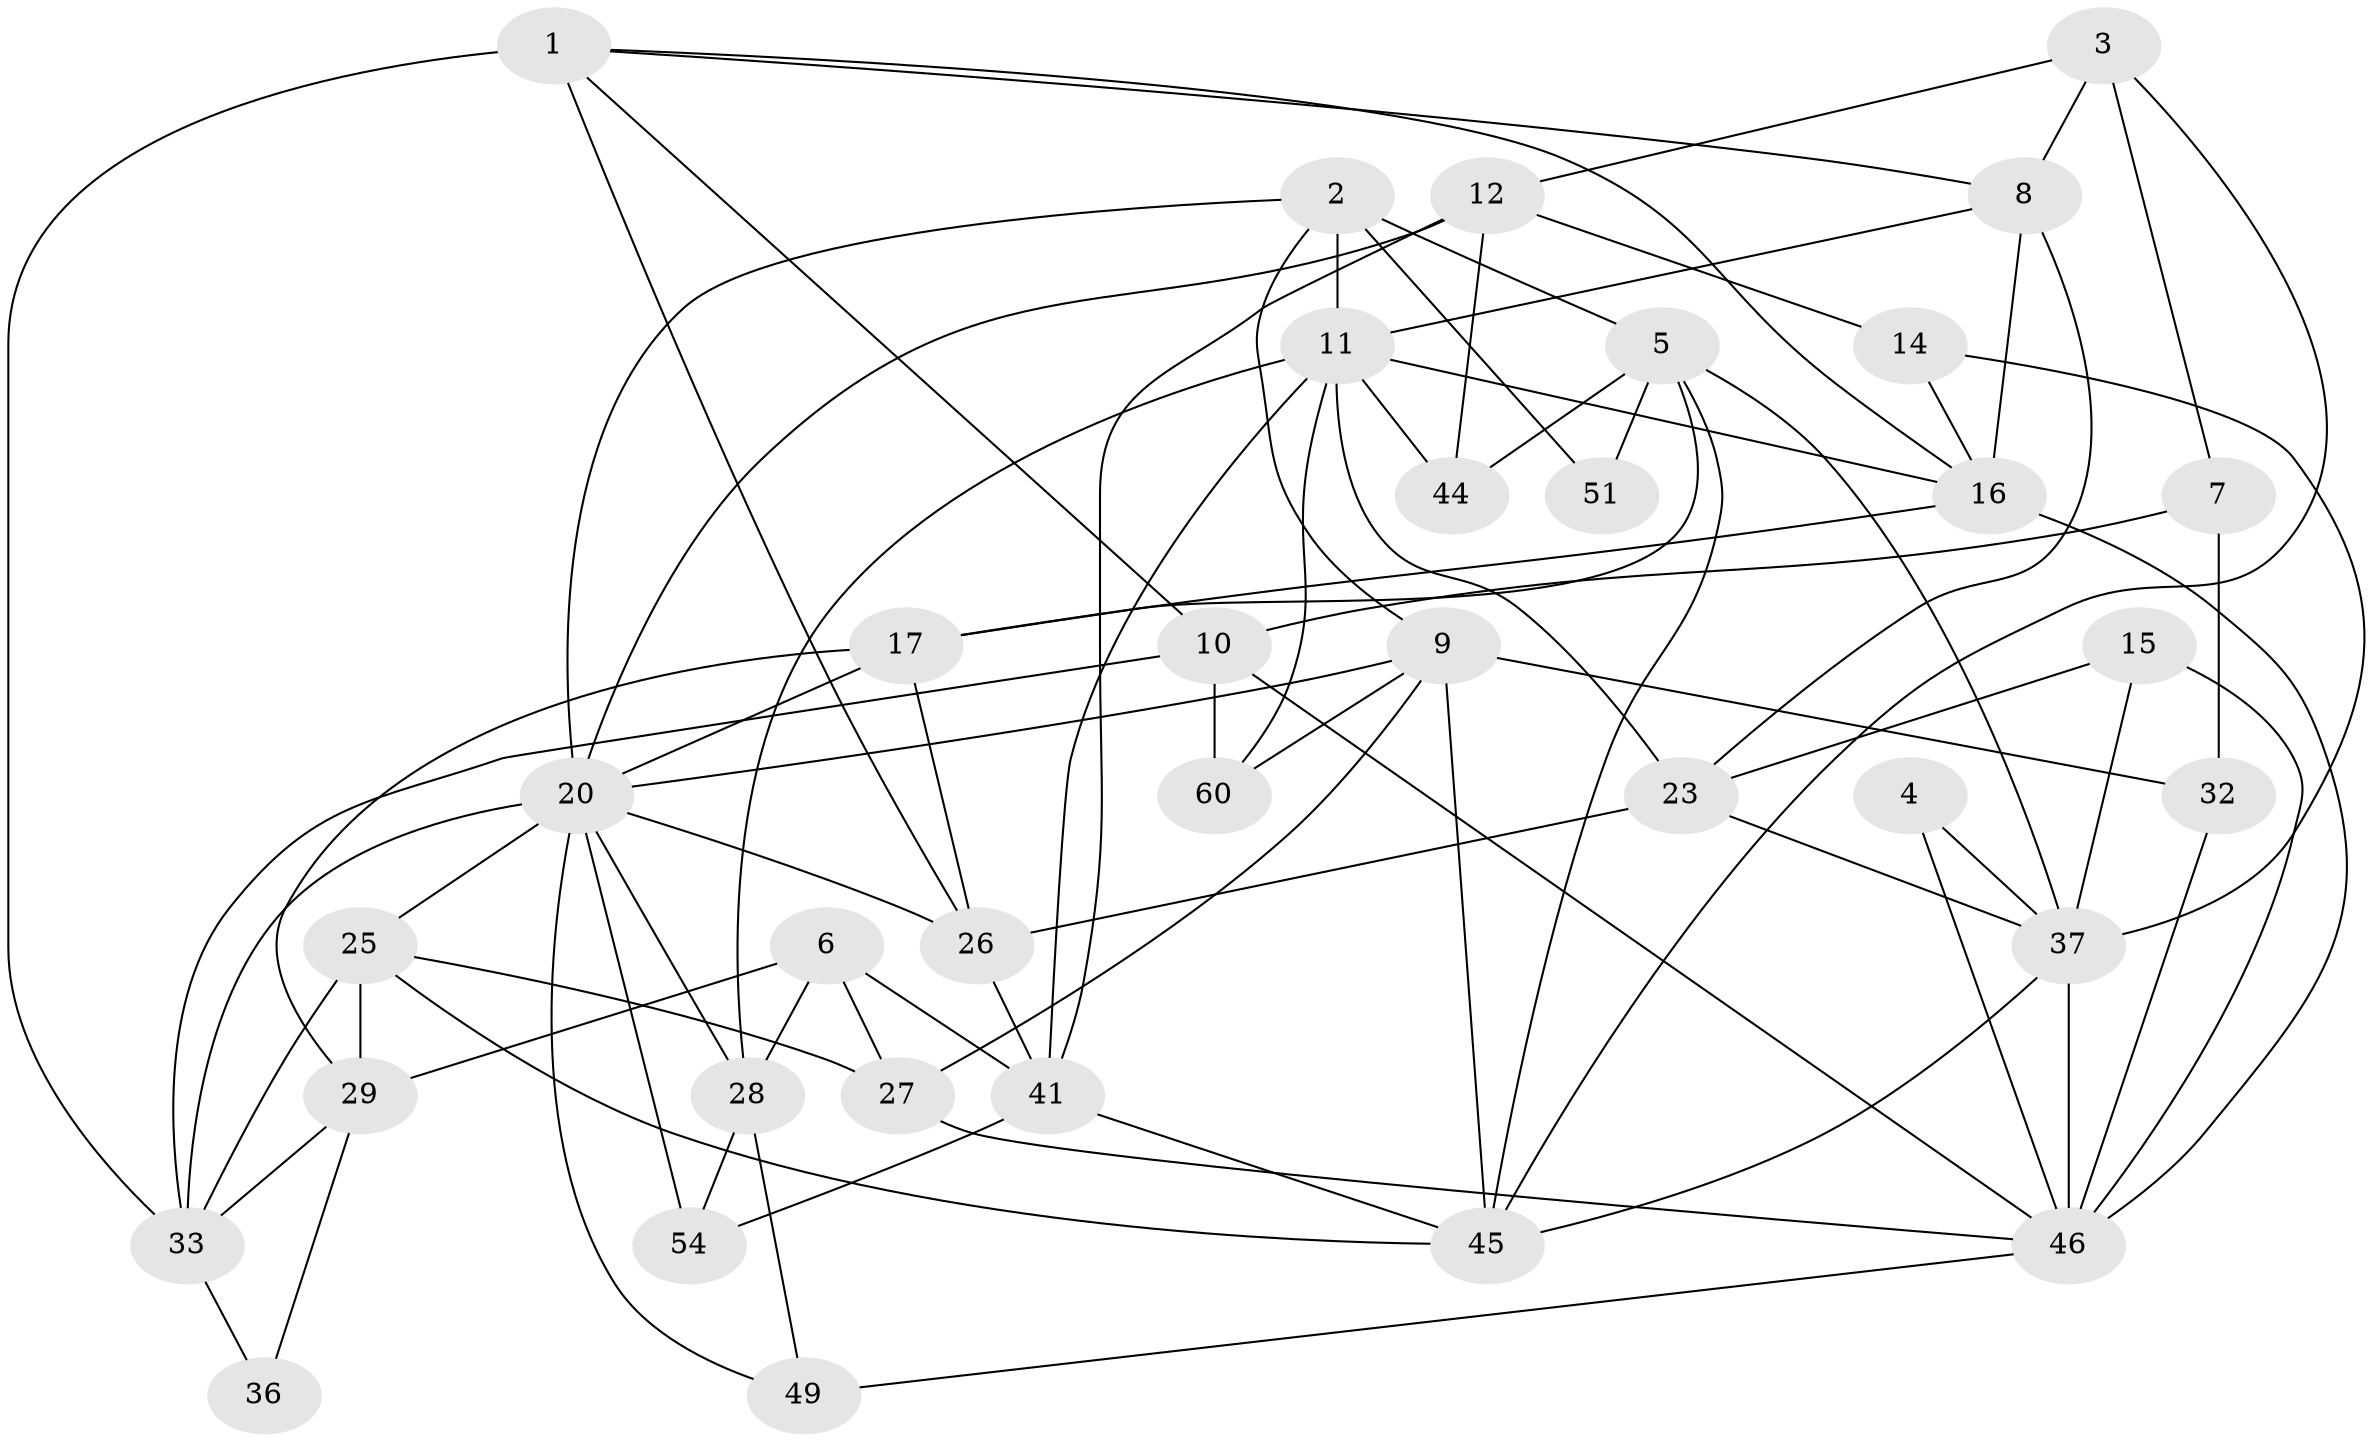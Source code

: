 // original degree distribution, {5: 0.18333333333333332, 4: 0.3, 3: 0.38333333333333336, 6: 0.05, 2: 0.03333333333333333, 7: 0.03333333333333333, 8: 0.016666666666666666}
// Generated by graph-tools (version 1.1) at 2025/11/02/27/25 16:11:22]
// undirected, 35 vertices, 83 edges
graph export_dot {
graph [start="1"]
  node [color=gray90,style=filled];
  1;
  2 [super="+19"];
  3 [super="+13"];
  4;
  5 [super="+40"];
  6 [super="+22"];
  7;
  8 [super="+34"];
  9 [super="+47"];
  10 [super="+42"];
  11 [super="+18"];
  12 [super="+39"];
  14 [super="+38"];
  15 [super="+48"];
  16 [super="+21"];
  17 [super="+57"];
  20 [super="+52"];
  23 [super="+24"];
  25 [super="+59"];
  26 [super="+53"];
  27 [super="+31"];
  28 [super="+30"];
  29 [super="+56"];
  32;
  33 [super="+35"];
  36;
  37 [super="+43"];
  41 [super="+55"];
  44;
  45 [super="+50"];
  46 [super="+58"];
  49;
  51;
  54;
  60;
  1 -- 8;
  1 -- 16;
  1 -- 33;
  1 -- 26;
  1 -- 10;
  2 -- 11;
  2 -- 51 [weight=2];
  2 -- 9;
  2 -- 5;
  2 -- 20;
  3 -- 12;
  3 -- 8;
  3 -- 45;
  3 -- 7;
  4 -- 37;
  4 -- 46;
  5 -- 37;
  5 -- 44;
  5 -- 45;
  5 -- 17;
  5 -- 51;
  6 -- 41 [weight=2];
  6 -- 27;
  6 -- 29;
  6 -- 28;
  7 -- 32;
  7 -- 10;
  8 -- 16;
  8 -- 23;
  8 -- 11;
  9 -- 60 [weight=2];
  9 -- 32;
  9 -- 45;
  9 -- 20;
  9 -- 27;
  10 -- 33;
  10 -- 60;
  10 -- 46;
  11 -- 16;
  11 -- 44;
  11 -- 41;
  11 -- 60;
  11 -- 23;
  11 -- 28;
  12 -- 44;
  12 -- 41;
  12 -- 20;
  12 -- 14;
  14 -- 16 [weight=2];
  14 -- 37;
  15 -- 37 [weight=2];
  15 -- 46 [weight=2];
  15 -- 23;
  16 -- 17;
  16 -- 46;
  17 -- 26;
  17 -- 20;
  17 -- 29;
  20 -- 33;
  20 -- 26;
  20 -- 25;
  20 -- 49;
  20 -- 54;
  20 -- 28;
  23 -- 37 [weight=2];
  23 -- 26;
  25 -- 27 [weight=2];
  25 -- 33;
  25 -- 29 [weight=2];
  25 -- 45;
  26 -- 41;
  27 -- 46;
  28 -- 54;
  28 -- 49;
  29 -- 33;
  29 -- 36;
  32 -- 46;
  33 -- 36;
  37 -- 45;
  37 -- 46;
  41 -- 54;
  41 -- 45;
  46 -- 49;
}
